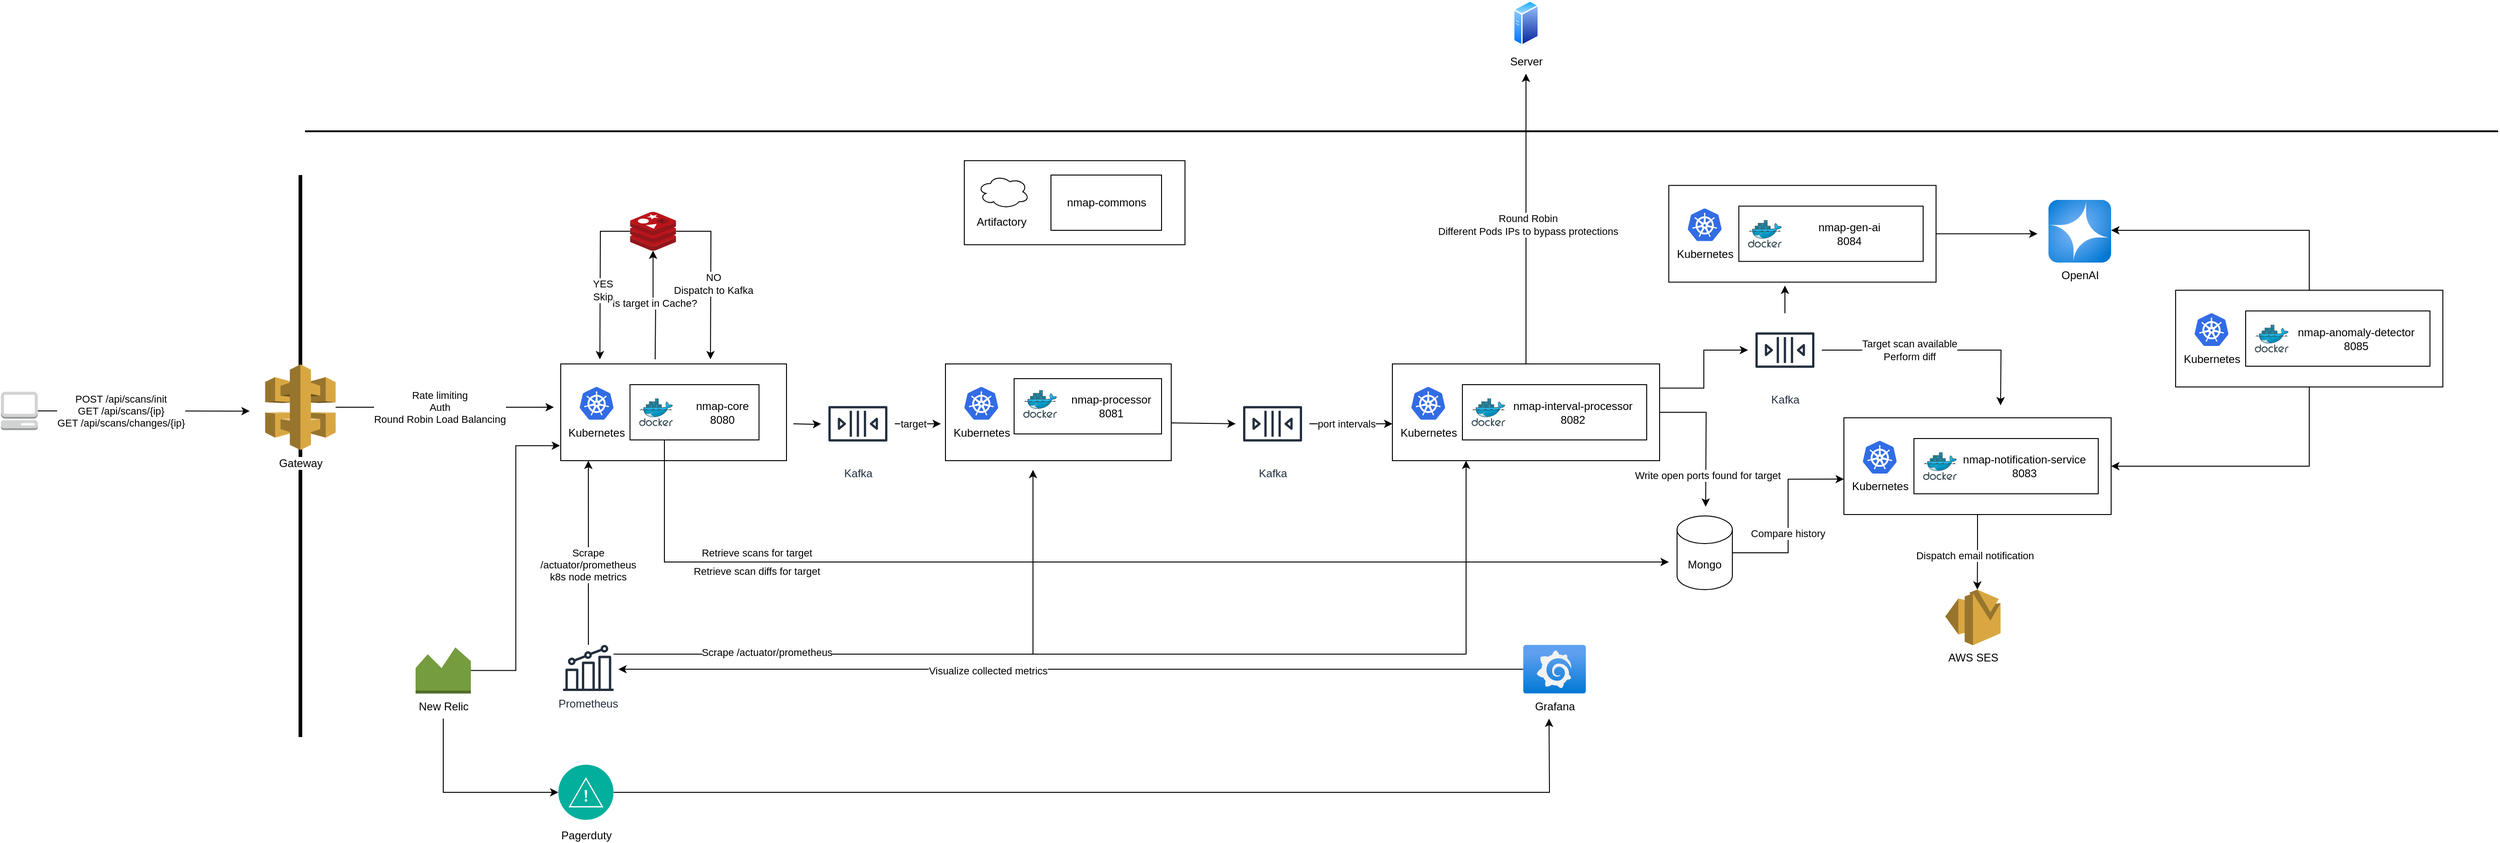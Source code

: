 <mxfile version="24.7.12">
  <diagram name="Page-1" id="H6EVj93TP5LSN7sQjseC">
    <mxGraphModel dx="2715" dy="2173" grid="1" gridSize="10" guides="1" tooltips="1" connect="1" arrows="1" fold="1" page="1" pageScale="1" pageWidth="850" pageHeight="1100" math="0" shadow="0">
      <root>
        <mxCell id="0" />
        <mxCell id="1" parent="0" />
        <mxCell id="ShzP8JKQuJZopQH4Iz1a-75" value="" style="rounded=0;whiteSpace=wrap;html=1;" parent="1" vertex="1">
          <mxGeometry x="625.45" y="24.38" width="239.5" height="91.25" as="geometry" />
        </mxCell>
        <mxCell id="ShzP8JKQuJZopQH4Iz1a-60" style="edgeStyle=orthogonalEdgeStyle;rounded=0;orthogonalLoop=1;jettySize=auto;html=1;" parent="1" source="ShzP8JKQuJZopQH4Iz1a-42" edge="1">
          <mxGeometry relative="1" as="geometry">
            <mxPoint x="1430.0" y="400.0" as="targetPoint" />
          </mxGeometry>
        </mxCell>
        <mxCell id="ShzP8JKQuJZopQH4Iz1a-61" value="Write open ports found for target" style="edgeLabel;html=1;align=center;verticalAlign=middle;resizable=0;points=[];" parent="ShzP8JKQuJZopQH4Iz1a-60" vertex="1" connectable="0">
          <mxGeometry x="0.557" y="2" relative="1" as="geometry">
            <mxPoint as="offset" />
          </mxGeometry>
        </mxCell>
        <mxCell id="ShzP8JKQuJZopQH4Iz1a-62" style="edgeStyle=orthogonalEdgeStyle;rounded=0;orthogonalLoop=1;jettySize=auto;html=1;exitX=1;exitY=0.25;exitDx=0;exitDy=0;" parent="1" source="ShzP8JKQuJZopQH4Iz1a-42" target="ShzP8JKQuJZopQH4Iz1a-45" edge="1">
          <mxGeometry relative="1" as="geometry" />
        </mxCell>
        <mxCell id="wbEDPbbbwmVBgvgnQJeC-2" style="edgeStyle=orthogonalEdgeStyle;rounded=0;orthogonalLoop=1;jettySize=auto;html=1;" edge="1" parent="1" source="ShzP8JKQuJZopQH4Iz1a-42">
          <mxGeometry relative="1" as="geometry">
            <mxPoint x="1235.0" y="-70" as="targetPoint" />
          </mxGeometry>
        </mxCell>
        <mxCell id="wbEDPbbbwmVBgvgnQJeC-3" value="Round Robin&lt;div&gt;Different Pods IPs to bypass protections&lt;/div&gt;" style="edgeLabel;html=1;align=center;verticalAlign=middle;resizable=0;points=[];" vertex="1" connectable="0" parent="wbEDPbbbwmVBgvgnQJeC-2">
          <mxGeometry x="-0.035" y="-2" relative="1" as="geometry">
            <mxPoint y="1" as="offset" />
          </mxGeometry>
        </mxCell>
        <mxCell id="ShzP8JKQuJZopQH4Iz1a-42" value="" style="rounded=0;whiteSpace=wrap;html=1;" parent="1" vertex="1">
          <mxGeometry x="1090" y="245" width="290" height="105" as="geometry" />
        </mxCell>
        <mxCell id="ShzP8JKQuJZopQH4Iz1a-43" value="Kubernetes" style="image;sketch=0;aspect=fixed;html=1;points=[];align=center;fontSize=12;image=img/lib/mscae/Kubernetes.svg;" parent="1" vertex="1">
          <mxGeometry x="1110.45" y="270" width="36.98" height="35.5" as="geometry" />
        </mxCell>
        <mxCell id="ShzP8JKQuJZopQH4Iz1a-32" value="" style="rounded=0;whiteSpace=wrap;html=1;" parent="1" vertex="1">
          <mxGeometry x="605" y="245.0" width="245" height="105" as="geometry" />
        </mxCell>
        <mxCell id="ShzP8JKQuJZopQH4Iz1a-33" value="Kubernetes" style="image;sketch=0;aspect=fixed;html=1;points=[];align=center;fontSize=12;image=img/lib/mscae/Kubernetes.svg;" parent="1" vertex="1">
          <mxGeometry x="625.45" y="270" width="36.98" height="35.5" as="geometry" />
        </mxCell>
        <mxCell id="ShzP8JKQuJZopQH4Iz1a-1" value="" style="rounded=0;whiteSpace=wrap;html=1;" parent="1" vertex="1">
          <mxGeometry x="187.5" y="245" width="245" height="105" as="geometry" />
        </mxCell>
        <mxCell id="DzzIl8uYCUMr-ir0u_mA-9" style="edgeStyle=orthogonalEdgeStyle;rounded=0;orthogonalLoop=1;jettySize=auto;html=1;" parent="1" target="DzzIl8uYCUMr-ir0u_mA-7" edge="1">
          <mxGeometry relative="1" as="geometry">
            <mxPoint x="440" y="310" as="sourcePoint" />
          </mxGeometry>
        </mxCell>
        <mxCell id="DzzIl8uYCUMr-ir0u_mA-39" style="edgeStyle=orthogonalEdgeStyle;rounded=0;orthogonalLoop=1;jettySize=auto;html=1;" parent="1" target="DzzIl8uYCUMr-ir0u_mA-35" edge="1">
          <mxGeometry relative="1" as="geometry">
            <mxPoint x="290" y="240" as="sourcePoint" />
          </mxGeometry>
        </mxCell>
        <mxCell id="DzzIl8uYCUMr-ir0u_mA-40" value="Is target in Cache?" style="edgeLabel;html=1;align=center;verticalAlign=middle;resizable=0;points=[];" parent="DzzIl8uYCUMr-ir0u_mA-39" vertex="1" connectable="0">
          <mxGeometry x="0.058" y="-1" relative="1" as="geometry">
            <mxPoint as="offset" />
          </mxGeometry>
        </mxCell>
        <mxCell id="DzzIl8uYCUMr-ir0u_mA-1" value="" style="rounded=0;whiteSpace=wrap;html=1;" parent="1" vertex="1">
          <mxGeometry x="262.68" y="267.5" width="140" height="60" as="geometry" />
        </mxCell>
        <mxCell id="DzzIl8uYCUMr-ir0u_mA-2" value="" style="image;sketch=0;aspect=fixed;html=1;points=[];align=center;fontSize=12;image=img/lib/mscae/Docker.svg;" parent="1" vertex="1">
          <mxGeometry x="272.68" y="282.5" width="36.59" height="30" as="geometry" />
        </mxCell>
        <mxCell id="DzzIl8uYCUMr-ir0u_mA-3" value="nmap-core&lt;br&gt;8080" style="text;html=1;align=center;verticalAlign=middle;whiteSpace=wrap;rounded=0;" parent="1" vertex="1">
          <mxGeometry x="332.68" y="282.5" width="60" height="30" as="geometry" />
        </mxCell>
        <mxCell id="ShzP8JKQuJZopQH4Iz1a-8" style="edgeStyle=orthogonalEdgeStyle;rounded=0;orthogonalLoop=1;jettySize=auto;html=1;" parent="1" target="ShzP8JKQuJZopQH4Iz1a-7" edge="1">
          <mxGeometry relative="1" as="geometry">
            <mxPoint x="850" y="310" as="targetPoint" />
            <mxPoint x="850" y="309" as="sourcePoint" />
          </mxGeometry>
        </mxCell>
        <mxCell id="DzzIl8uYCUMr-ir0u_mA-4" value="" style="rounded=0;whiteSpace=wrap;html=1;" parent="1" vertex="1">
          <mxGeometry x="679.5" y="260.98" width="160" height="60" as="geometry" />
        </mxCell>
        <mxCell id="DzzIl8uYCUMr-ir0u_mA-5" value="" style="image;sketch=0;aspect=fixed;html=1;points=[];align=center;fontSize=12;image=img/lib/mscae/Docker.svg;" parent="1" vertex="1">
          <mxGeometry x="689.5" y="273.48" width="36.59" height="30" as="geometry" />
        </mxCell>
        <mxCell id="DzzIl8uYCUMr-ir0u_mA-6" value="nmap-processor&lt;br&gt;8081" style="text;html=1;align=center;verticalAlign=middle;whiteSpace=wrap;rounded=0;" parent="1" vertex="1">
          <mxGeometry x="739.5" y="275.98" width="90" height="30" as="geometry" />
        </mxCell>
        <mxCell id="DzzIl8uYCUMr-ir0u_mA-10" style="edgeStyle=orthogonalEdgeStyle;rounded=0;orthogonalLoop=1;jettySize=auto;html=1;" parent="1" source="DzzIl8uYCUMr-ir0u_mA-7" edge="1">
          <mxGeometry relative="1" as="geometry">
            <mxPoint x="600" y="310" as="targetPoint" />
          </mxGeometry>
        </mxCell>
        <mxCell id="DzzIl8uYCUMr-ir0u_mA-28" value="target" style="edgeLabel;html=1;align=center;verticalAlign=middle;resizable=0;points=[];" parent="DzzIl8uYCUMr-ir0u_mA-10" vertex="1" connectable="0">
          <mxGeometry x="-0.2" relative="1" as="geometry">
            <mxPoint as="offset" />
          </mxGeometry>
        </mxCell>
        <mxCell id="DzzIl8uYCUMr-ir0u_mA-7" value="Kafka" style="sketch=0;outlineConnect=0;fontColor=#232F3E;gradientColor=none;strokeColor=#232F3E;fillColor=#ffffff;dashed=0;verticalLabelPosition=bottom;verticalAlign=top;align=center;html=1;fontSize=12;fontStyle=0;aspect=fixed;shape=mxgraph.aws4.resourceIcon;resIcon=mxgraph.aws4.queue;" parent="1" vertex="1">
          <mxGeometry x="470" y="270" width="80" height="80" as="geometry" />
        </mxCell>
        <mxCell id="DzzIl8uYCUMr-ir0u_mA-32" style="edgeStyle=orthogonalEdgeStyle;rounded=0;orthogonalLoop=1;jettySize=auto;html=1;" parent="1" source="DzzIl8uYCUMr-ir0u_mA-11" edge="1">
          <mxGeometry relative="1" as="geometry">
            <mxPoint x="-150" y="296.23" as="targetPoint" />
          </mxGeometry>
        </mxCell>
        <mxCell id="DzzIl8uYCUMr-ir0u_mA-34" value="POST /api/scans/init&lt;br&gt;GET /api/scans/{ip}&lt;br&gt;GET /api/scans/changes/{ip}" style="edgeLabel;html=1;align=center;verticalAlign=middle;resizable=0;points=[];" parent="DzzIl8uYCUMr-ir0u_mA-32" vertex="1" connectable="0">
          <mxGeometry x="-0.265" relative="1" as="geometry">
            <mxPoint x="5" as="offset" />
          </mxGeometry>
        </mxCell>
        <mxCell id="DzzIl8uYCUMr-ir0u_mA-11" value="" style="outlineConnect=0;dashed=0;verticalLabelPosition=bottom;verticalAlign=top;align=center;html=1;shape=mxgraph.aws3.management_console;fillColor=#D2D3D3;gradientColor=none;" parent="1" vertex="1">
          <mxGeometry x="-420" y="275.23" width="40" height="41.5" as="geometry" />
        </mxCell>
        <mxCell id="DzzIl8uYCUMr-ir0u_mA-12" value="Mongo" style="shape=cylinder3;whiteSpace=wrap;html=1;boundedLbl=1;backgroundOutline=1;size=15;" parent="1" vertex="1">
          <mxGeometry x="1398.94" y="410" width="60" height="80" as="geometry" />
        </mxCell>
        <mxCell id="DzzIl8uYCUMr-ir0u_mA-29" style="edgeStyle=orthogonalEdgeStyle;rounded=0;orthogonalLoop=1;jettySize=auto;html=1;" parent="1" source="DzzIl8uYCUMr-ir0u_mA-1" edge="1">
          <mxGeometry relative="1" as="geometry">
            <Array as="points">
              <mxPoint x="300" y="460" />
            </Array>
            <mxPoint x="1390" y="460" as="targetPoint" />
          </mxGeometry>
        </mxCell>
        <mxCell id="DzzIl8uYCUMr-ir0u_mA-30" value="Retrieve scans for target" style="edgeLabel;html=1;align=center;verticalAlign=middle;resizable=0;points=[];" parent="DzzIl8uYCUMr-ir0u_mA-29" vertex="1" connectable="0">
          <mxGeometry x="-0.635" y="-2" relative="1" as="geometry">
            <mxPoint x="9" y="-12" as="offset" />
          </mxGeometry>
        </mxCell>
        <mxCell id="DzzIl8uYCUMr-ir0u_mA-31" value="Retrieve scan diffs for target" style="edgeLabel;html=1;align=center;verticalAlign=middle;resizable=0;points=[];" parent="DzzIl8uYCUMr-ir0u_mA-29" vertex="1" connectable="0">
          <mxGeometry x="-0.439" y="-1" relative="1" as="geometry">
            <mxPoint x="-111" y="9" as="offset" />
          </mxGeometry>
        </mxCell>
        <mxCell id="DzzIl8uYCUMr-ir0u_mA-41" style="edgeStyle=orthogonalEdgeStyle;rounded=0;orthogonalLoop=1;jettySize=auto;html=1;" parent="1" source="DzzIl8uYCUMr-ir0u_mA-35" edge="1">
          <mxGeometry relative="1" as="geometry">
            <mxPoint x="350" y="240" as="targetPoint" />
          </mxGeometry>
        </mxCell>
        <mxCell id="DzzIl8uYCUMr-ir0u_mA-42" value="NO&lt;br&gt;Dispatch to Kafka" style="edgeLabel;html=1;align=center;verticalAlign=middle;resizable=0;points=[];" parent="DzzIl8uYCUMr-ir0u_mA-41" vertex="1" connectable="0">
          <mxGeometry x="0.077" y="2" relative="1" as="geometry">
            <mxPoint as="offset" />
          </mxGeometry>
        </mxCell>
        <mxCell id="DzzIl8uYCUMr-ir0u_mA-43" style="edgeStyle=orthogonalEdgeStyle;rounded=0;orthogonalLoop=1;jettySize=auto;html=1;" parent="1" source="DzzIl8uYCUMr-ir0u_mA-35" edge="1">
          <mxGeometry relative="1" as="geometry">
            <mxPoint x="230" y="240" as="targetPoint" />
          </mxGeometry>
        </mxCell>
        <mxCell id="DzzIl8uYCUMr-ir0u_mA-44" value="YES&lt;br&gt;Skip" style="edgeLabel;html=1;align=center;verticalAlign=middle;resizable=0;points=[];" parent="DzzIl8uYCUMr-ir0u_mA-43" vertex="1" connectable="0">
          <mxGeometry x="0.119" y="2" relative="1" as="geometry">
            <mxPoint as="offset" />
          </mxGeometry>
        </mxCell>
        <mxCell id="DzzIl8uYCUMr-ir0u_mA-35" value="" style="image;sketch=0;aspect=fixed;html=1;points=[];align=center;fontSize=12;image=img/lib/mscae/Cache_Redis_Product.svg;" parent="1" vertex="1">
          <mxGeometry x="262.68" y="80" width="50" height="42" as="geometry" />
        </mxCell>
        <mxCell id="DzzIl8uYCUMr-ir0u_mA-46" style="edgeStyle=orthogonalEdgeStyle;rounded=0;orthogonalLoop=1;jettySize=auto;html=1;" parent="1" source="DzzIl8uYCUMr-ir0u_mA-45" edge="1">
          <mxGeometry relative="1" as="geometry">
            <mxPoint x="217.465" y="350" as="targetPoint" />
          </mxGeometry>
        </mxCell>
        <mxCell id="DzzIl8uYCUMr-ir0u_mA-47" value="Scrape&lt;br&gt;/actuator/prometheus&lt;br&gt;k8s node metrics" style="edgeLabel;html=1;align=center;verticalAlign=middle;resizable=0;points=[];" parent="DzzIl8uYCUMr-ir0u_mA-46" vertex="1" connectable="0">
          <mxGeometry x="-0.115" y="1" relative="1" as="geometry">
            <mxPoint y="1" as="offset" />
          </mxGeometry>
        </mxCell>
        <mxCell id="ShzP8JKQuJZopQH4Iz1a-29" style="edgeStyle=orthogonalEdgeStyle;rounded=0;orthogonalLoop=1;jettySize=auto;html=1;" parent="1" source="DzzIl8uYCUMr-ir0u_mA-45" edge="1">
          <mxGeometry relative="1" as="geometry">
            <mxPoint x="700" y="360" as="targetPoint" />
            <Array as="points">
              <mxPoint x="700" y="560" />
            </Array>
          </mxGeometry>
        </mxCell>
        <mxCell id="ShzP8JKQuJZopQH4Iz1a-30" style="edgeStyle=orthogonalEdgeStyle;rounded=0;orthogonalLoop=1;jettySize=auto;html=1;" parent="1" source="DzzIl8uYCUMr-ir0u_mA-45" edge="1">
          <mxGeometry relative="1" as="geometry">
            <mxPoint x="1170" y="350" as="targetPoint" />
            <Array as="points">
              <mxPoint x="1170" y="560" />
              <mxPoint x="1170" y="520" />
            </Array>
          </mxGeometry>
        </mxCell>
        <mxCell id="ShzP8JKQuJZopQH4Iz1a-31" value="Scrape /actuator/prometheus" style="edgeLabel;html=1;align=center;verticalAlign=middle;resizable=0;points=[];" parent="ShzP8JKQuJZopQH4Iz1a-30" vertex="1" connectable="0">
          <mxGeometry x="-0.708" y="2" relative="1" as="geometry">
            <mxPoint as="offset" />
          </mxGeometry>
        </mxCell>
        <mxCell id="DzzIl8uYCUMr-ir0u_mA-45" value="Prometheus" style="sketch=0;outlineConnect=0;fontColor=#232F3E;gradientColor=none;fillColor=#232F3D;strokeColor=none;dashed=0;verticalLabelPosition=bottom;verticalAlign=top;align=center;html=1;fontSize=12;fontStyle=0;aspect=fixed;pointerEvents=1;shape=mxgraph.aws4.metrics;" parent="1" vertex="1">
          <mxGeometry x="190" y="550" width="54.93" height="50" as="geometry" />
        </mxCell>
        <mxCell id="DzzIl8uYCUMr-ir0u_mA-49" style="edgeStyle=orthogonalEdgeStyle;rounded=0;orthogonalLoop=1;jettySize=auto;html=1;" parent="1" source="DzzIl8uYCUMr-ir0u_mA-48" edge="1">
          <mxGeometry relative="1" as="geometry">
            <mxPoint x="250" y="576.4" as="targetPoint" />
          </mxGeometry>
        </mxCell>
        <mxCell id="DzzIl8uYCUMr-ir0u_mA-50" value="Visualize collected metrics" style="edgeLabel;html=1;align=center;verticalAlign=middle;resizable=0;points=[];" parent="DzzIl8uYCUMr-ir0u_mA-49" vertex="1" connectable="0">
          <mxGeometry x="0.184" y="1" relative="1" as="geometry">
            <mxPoint as="offset" />
          </mxGeometry>
        </mxCell>
        <mxCell id="DzzIl8uYCUMr-ir0u_mA-48" value="Grafana" style="image;aspect=fixed;html=1;points=[];align=center;fontSize=12;image=img/lib/azure2/other/Grafana.svg;" parent="1" vertex="1">
          <mxGeometry x="1232" y="550" width="68" height="52.8" as="geometry" />
        </mxCell>
        <mxCell id="ShzP8JKQuJZopQH4Iz1a-2" value="Kubernetes" style="image;sketch=0;aspect=fixed;html=1;points=[];align=center;fontSize=12;image=img/lib/mscae/Kubernetes.svg;" parent="1" vertex="1">
          <mxGeometry x="207.95" y="270" width="36.98" height="35.5" as="geometry" />
        </mxCell>
        <mxCell id="ShzP8JKQuJZopQH4Iz1a-4" value="" style="rounded=0;whiteSpace=wrap;html=1;" parent="1" vertex="1">
          <mxGeometry x="1166" y="267.5" width="200" height="60" as="geometry" />
        </mxCell>
        <mxCell id="ShzP8JKQuJZopQH4Iz1a-5" value="" style="image;sketch=0;aspect=fixed;html=1;points=[];align=center;fontSize=12;image=img/lib/mscae/Docker.svg;" parent="1" vertex="1">
          <mxGeometry x="1176" y="282.5" width="36.59" height="30" as="geometry" />
        </mxCell>
        <mxCell id="ShzP8JKQuJZopQH4Iz1a-6" value="nmap-interval-processor&lt;br&gt;8082" style="text;html=1;align=center;verticalAlign=middle;whiteSpace=wrap;rounded=0;" parent="1" vertex="1">
          <mxGeometry x="1216" y="282.5" width="140" height="30" as="geometry" />
        </mxCell>
        <mxCell id="ShzP8JKQuJZopQH4Iz1a-18" style="edgeStyle=orthogonalEdgeStyle;rounded=0;orthogonalLoop=1;jettySize=auto;html=1;" parent="1" source="ShzP8JKQuJZopQH4Iz1a-7" edge="1">
          <mxGeometry relative="1" as="geometry">
            <mxPoint x="1090" y="310" as="targetPoint" />
          </mxGeometry>
        </mxCell>
        <mxCell id="ShzP8JKQuJZopQH4Iz1a-19" value="port intervals" style="edgeLabel;html=1;align=center;verticalAlign=middle;resizable=0;points=[];" parent="ShzP8JKQuJZopQH4Iz1a-18" vertex="1" connectable="0">
          <mxGeometry x="-0.451" y="-1" relative="1" as="geometry">
            <mxPoint x="15" y="-1" as="offset" />
          </mxGeometry>
        </mxCell>
        <mxCell id="ShzP8JKQuJZopQH4Iz1a-7" value="Kafka" style="sketch=0;outlineConnect=0;fontColor=#232F3E;gradientColor=none;strokeColor=#232F3E;fillColor=#ffffff;dashed=0;verticalLabelPosition=bottom;verticalAlign=top;align=center;html=1;fontSize=12;fontStyle=0;aspect=fixed;shape=mxgraph.aws4.resourceIcon;resIcon=mxgraph.aws4.queue;" parent="1" vertex="1">
          <mxGeometry x="920" y="270" width="80" height="80" as="geometry" />
        </mxCell>
        <mxCell id="ShzP8JKQuJZopQH4Iz1a-26" style="edgeStyle=orthogonalEdgeStyle;rounded=0;orthogonalLoop=1;jettySize=auto;html=1;" parent="1" source="ShzP8JKQuJZopQH4Iz1a-22" edge="1">
          <mxGeometry relative="1" as="geometry">
            <mxPoint x="1260" y="630" as="targetPoint" />
          </mxGeometry>
        </mxCell>
        <mxCell id="ShzP8JKQuJZopQH4Iz1a-22" value="&lt;font color=&quot;#000000&quot;&gt;Pagerduty&lt;/font&gt;" style="image;aspect=fixed;perimeter=ellipsePerimeter;html=1;align=center;shadow=0;dashed=0;fontColor=#4277BB;labelBackgroundColor=default;fontSize=12;spacingTop=3;image=img/lib/ibm/management/alert_notification.svg;" parent="1" vertex="1">
          <mxGeometry x="184.93" y="680" width="60" height="60" as="geometry" />
        </mxCell>
        <mxCell id="ShzP8JKQuJZopQH4Iz1a-24" style="edgeStyle=orthogonalEdgeStyle;rounded=0;orthogonalLoop=1;jettySize=auto;html=1;entryX=0;entryY=0.5;entryDx=0;entryDy=0;" parent="1" target="ShzP8JKQuJZopQH4Iz1a-22" edge="1">
          <mxGeometry relative="1" as="geometry">
            <mxPoint x="60" y="630" as="sourcePoint" />
            <Array as="points">
              <mxPoint x="60" y="710" />
            </Array>
          </mxGeometry>
        </mxCell>
        <mxCell id="ShzP8JKQuJZopQH4Iz1a-23" value="New Relic" style="outlineConnect=0;dashed=0;verticalLabelPosition=bottom;verticalAlign=top;align=center;html=1;shape=mxgraph.aws3.monitoring;fillColor=#759C3E;gradientColor=none;" parent="1" vertex="1">
          <mxGeometry x="30" y="552.65" width="60" height="50.15" as="geometry" />
        </mxCell>
        <mxCell id="ShzP8JKQuJZopQH4Iz1a-28" style="edgeStyle=orthogonalEdgeStyle;rounded=0;orthogonalLoop=1;jettySize=auto;html=1;entryX=-0.003;entryY=0.845;entryDx=0;entryDy=0;entryPerimeter=0;" parent="1" source="ShzP8JKQuJZopQH4Iz1a-23" target="ShzP8JKQuJZopQH4Iz1a-1" edge="1">
          <mxGeometry relative="1" as="geometry" />
        </mxCell>
        <mxCell id="ShzP8JKQuJZopQH4Iz1a-63" style="edgeStyle=orthogonalEdgeStyle;rounded=0;orthogonalLoop=1;jettySize=auto;html=1;" parent="1" source="ShzP8JKQuJZopQH4Iz1a-45" edge="1">
          <mxGeometry relative="1" as="geometry">
            <mxPoint x="1516" y="160" as="targetPoint" />
          </mxGeometry>
        </mxCell>
        <mxCell id="ShzP8JKQuJZopQH4Iz1a-64" style="edgeStyle=orthogonalEdgeStyle;rounded=0;orthogonalLoop=1;jettySize=auto;html=1;" parent="1" source="ShzP8JKQuJZopQH4Iz1a-45" edge="1">
          <mxGeometry relative="1" as="geometry">
            <mxPoint x="1750" y="290" as="targetPoint" />
          </mxGeometry>
        </mxCell>
        <mxCell id="wbEDPbbbwmVBgvgnQJeC-7" value="Target scan available&lt;div&gt;Perform diff&lt;/div&gt;" style="edgeLabel;html=1;align=center;verticalAlign=middle;resizable=0;points=[];" vertex="1" connectable="0" parent="ShzP8JKQuJZopQH4Iz1a-64">
          <mxGeometry x="-0.693" y="3" relative="1" as="geometry">
            <mxPoint x="56" y="3" as="offset" />
          </mxGeometry>
        </mxCell>
        <mxCell id="ShzP8JKQuJZopQH4Iz1a-45" value="Kafka" style="sketch=0;outlineConnect=0;fontColor=#232F3E;gradientColor=none;strokeColor=#232F3E;fillColor=#ffffff;dashed=0;verticalLabelPosition=bottom;verticalAlign=top;align=center;html=1;fontSize=12;fontStyle=0;aspect=fixed;shape=mxgraph.aws4.resourceIcon;resIcon=mxgraph.aws4.queue;" parent="1" vertex="1">
          <mxGeometry x="1476" y="190" width="80" height="80" as="geometry" />
        </mxCell>
        <mxCell id="ShzP8JKQuJZopQH4Iz1a-70" style="edgeStyle=orthogonalEdgeStyle;rounded=0;orthogonalLoop=1;jettySize=auto;html=1;entryX=0.58;entryY=0;entryDx=0;entryDy=0;entryPerimeter=0;" parent="1" source="ShzP8JKQuJZopQH4Iz1a-47" target="ShzP8JKQuJZopQH4Iz1a-67" edge="1">
          <mxGeometry relative="1" as="geometry">
            <mxPoint x="1725" y="470" as="targetPoint" />
          </mxGeometry>
        </mxCell>
        <mxCell id="ShzP8JKQuJZopQH4Iz1a-71" value="Dispatch email notification" style="edgeLabel;html=1;align=center;verticalAlign=middle;resizable=0;points=[];" parent="ShzP8JKQuJZopQH4Iz1a-70" vertex="1" connectable="0">
          <mxGeometry x="0.091" y="-3" relative="1" as="geometry">
            <mxPoint as="offset" />
          </mxGeometry>
        </mxCell>
        <mxCell id="ShzP8JKQuJZopQH4Iz1a-47" value="" style="rounded=0;whiteSpace=wrap;html=1;" parent="1" vertex="1">
          <mxGeometry x="1580" y="303.48" width="290" height="105" as="geometry" />
        </mxCell>
        <mxCell id="ShzP8JKQuJZopQH4Iz1a-48" value="Kubernetes" style="image;sketch=0;aspect=fixed;html=1;points=[];align=center;fontSize=12;image=img/lib/mscae/Kubernetes.svg;" parent="1" vertex="1">
          <mxGeometry x="1600.45" y="328.48" width="36.98" height="35.5" as="geometry" />
        </mxCell>
        <mxCell id="ShzP8JKQuJZopQH4Iz1a-49" value="" style="rounded=0;whiteSpace=wrap;html=1;" parent="1" vertex="1">
          <mxGeometry x="1656" y="325.98" width="200" height="60" as="geometry" />
        </mxCell>
        <mxCell id="ShzP8JKQuJZopQH4Iz1a-50" value="" style="image;sketch=0;aspect=fixed;html=1;points=[];align=center;fontSize=12;image=img/lib/mscae/Docker.svg;" parent="1" vertex="1">
          <mxGeometry x="1666" y="340.98" width="36.59" height="30" as="geometry" />
        </mxCell>
        <mxCell id="ShzP8JKQuJZopQH4Iz1a-51" value="nmap-notification-service&lt;br&gt;8083" style="text;html=1;align=center;verticalAlign=middle;whiteSpace=wrap;rounded=0;" parent="1" vertex="1">
          <mxGeometry x="1706" y="340.98" width="140" height="30" as="geometry" />
        </mxCell>
        <mxCell id="ShzP8JKQuJZopQH4Iz1a-73" style="edgeStyle=orthogonalEdgeStyle;rounded=0;orthogonalLoop=1;jettySize=auto;html=1;" parent="1" source="ShzP8JKQuJZopQH4Iz1a-52" edge="1">
          <mxGeometry relative="1" as="geometry">
            <mxPoint x="1790" y="103.75" as="targetPoint" />
          </mxGeometry>
        </mxCell>
        <mxCell id="ShzP8JKQuJZopQH4Iz1a-52" value="" style="rounded=0;whiteSpace=wrap;html=1;" parent="1" vertex="1">
          <mxGeometry x="1390" y="51.25" width="290" height="105" as="geometry" />
        </mxCell>
        <mxCell id="ShzP8JKQuJZopQH4Iz1a-53" value="Kubernetes" style="image;sketch=0;aspect=fixed;html=1;points=[];align=center;fontSize=12;image=img/lib/mscae/Kubernetes.svg;" parent="1" vertex="1">
          <mxGeometry x="1410.45" y="76.25" width="36.98" height="35.5" as="geometry" />
        </mxCell>
        <mxCell id="ShzP8JKQuJZopQH4Iz1a-54" value="" style="rounded=0;whiteSpace=wrap;html=1;" parent="1" vertex="1">
          <mxGeometry x="1466" y="73.75" width="200" height="60" as="geometry" />
        </mxCell>
        <mxCell id="ShzP8JKQuJZopQH4Iz1a-55" value="" style="image;sketch=0;aspect=fixed;html=1;points=[];align=center;fontSize=12;image=img/lib/mscae/Docker.svg;" parent="1" vertex="1">
          <mxGeometry x="1476" y="88.75" width="36.59" height="30" as="geometry" />
        </mxCell>
        <mxCell id="ShzP8JKQuJZopQH4Iz1a-56" value="nmap-gen-ai&lt;br&gt;8084" style="text;html=1;align=center;verticalAlign=middle;whiteSpace=wrap;rounded=0;" parent="1" vertex="1">
          <mxGeometry x="1516" y="88.75" width="140" height="30" as="geometry" />
        </mxCell>
        <mxCell id="ShzP8JKQuJZopQH4Iz1a-67" value="AWS SES" style="outlineConnect=0;dashed=0;verticalLabelPosition=bottom;verticalAlign=top;align=center;html=1;shape=mxgraph.aws3.ses;fillColor=#D9A741;gradientColor=none;" parent="1" vertex="1">
          <mxGeometry x="1690" y="490" width="60" height="60.35" as="geometry" />
        </mxCell>
        <mxCell id="ShzP8JKQuJZopQH4Iz1a-68" style="edgeStyle=orthogonalEdgeStyle;rounded=0;orthogonalLoop=1;jettySize=auto;html=1;entryX=0;entryY=0.634;entryDx=0;entryDy=0;entryPerimeter=0;" parent="1" source="DzzIl8uYCUMr-ir0u_mA-12" target="ShzP8JKQuJZopQH4Iz1a-47" edge="1">
          <mxGeometry relative="1" as="geometry" />
        </mxCell>
        <mxCell id="ShzP8JKQuJZopQH4Iz1a-69" value="Compare history" style="edgeLabel;html=1;align=center;verticalAlign=middle;resizable=0;points=[];" parent="ShzP8JKQuJZopQH4Iz1a-68" vertex="1" connectable="0">
          <mxGeometry x="-0.183" y="1" relative="1" as="geometry">
            <mxPoint as="offset" />
          </mxGeometry>
        </mxCell>
        <mxCell id="ShzP8JKQuJZopQH4Iz1a-72" value="OpenAI" style="image;aspect=fixed;html=1;points=[];align=center;fontSize=12;image=img/lib/azure2/ai_machine_learning/Azure_OpenAI.svg;" parent="1" vertex="1">
          <mxGeometry x="1802" y="67" width="68" height="68" as="geometry" />
        </mxCell>
        <mxCell id="ShzP8JKQuJZopQH4Iz1a-74" value="nmap-commons" style="rounded=0;whiteSpace=wrap;html=1;" parent="1" vertex="1">
          <mxGeometry x="719.5" y="40" width="120" height="60" as="geometry" />
        </mxCell>
        <mxCell id="ShzP8JKQuJZopQH4Iz1a-76" value="" style="ellipse;shape=cloud;whiteSpace=wrap;html=1;" parent="1" vertex="1">
          <mxGeometry x="640" y="40" width="55.95" height="36.25" as="geometry" />
        </mxCell>
        <mxCell id="ShzP8JKQuJZopQH4Iz1a-77" value="Artifactory" style="text;html=1;align=center;verticalAlign=middle;whiteSpace=wrap;rounded=0;" parent="1" vertex="1">
          <mxGeometry x="635.95" y="76.25" width="60" height="30" as="geometry" />
        </mxCell>
        <mxCell id="ShzP8JKQuJZopQH4Iz1a-78" value="" style="line;strokeWidth=4;direction=south;html=1;perimeter=backbonePerimeter;points=[];outlineConnect=0;" parent="1" vertex="1">
          <mxGeometry x="-100" y="40" width="10" height="610" as="geometry" />
        </mxCell>
        <mxCell id="ShzP8JKQuJZopQH4Iz1a-81" style="edgeStyle=orthogonalEdgeStyle;rounded=0;orthogonalLoop=1;jettySize=auto;html=1;" parent="1" source="ShzP8JKQuJZopQH4Iz1a-79" edge="1">
          <mxGeometry relative="1" as="geometry">
            <mxPoint x="180" y="292" as="targetPoint" />
          </mxGeometry>
        </mxCell>
        <mxCell id="ShzP8JKQuJZopQH4Iz1a-82" value="Rate limiting&lt;div&gt;Auth&lt;/div&gt;&lt;div&gt;Round Robin Load Balancing&lt;/div&gt;" style="edgeLabel;html=1;align=center;verticalAlign=middle;resizable=0;points=[];" parent="ShzP8JKQuJZopQH4Iz1a-81" vertex="1" connectable="0">
          <mxGeometry x="-0.056" relative="1" as="geometry">
            <mxPoint as="offset" />
          </mxGeometry>
        </mxCell>
        <mxCell id="ShzP8JKQuJZopQH4Iz1a-79" value="&lt;span style=&quot;background-color: rgb(255, 255, 255);&quot;&gt;Gateway&lt;/span&gt;" style="outlineConnect=0;dashed=0;verticalLabelPosition=bottom;verticalAlign=top;align=center;html=1;shape=mxgraph.aws3.api_gateway;fillColor=#D9A741;gradientColor=none;" parent="1" vertex="1">
          <mxGeometry x="-133.25" y="245.5" width="76.5" height="93" as="geometry" />
        </mxCell>
        <mxCell id="ShzP8JKQuJZopQH4Iz1a-92" style="edgeStyle=orthogonalEdgeStyle;rounded=0;orthogonalLoop=1;jettySize=auto;html=1;entryX=1;entryY=0.5;entryDx=0;entryDy=0;" parent="1" source="ShzP8JKQuJZopQH4Iz1a-85" target="ShzP8JKQuJZopQH4Iz1a-47" edge="1">
          <mxGeometry relative="1" as="geometry">
            <Array as="points">
              <mxPoint x="2085" y="356" />
            </Array>
          </mxGeometry>
        </mxCell>
        <mxCell id="ShzP8JKQuJZopQH4Iz1a-85" value="" style="rounded=0;whiteSpace=wrap;html=1;" parent="1" vertex="1">
          <mxGeometry x="1940" y="165" width="290" height="105" as="geometry" />
        </mxCell>
        <mxCell id="ShzP8JKQuJZopQH4Iz1a-86" value="Kubernetes" style="image;sketch=0;aspect=fixed;html=1;points=[];align=center;fontSize=12;image=img/lib/mscae/Kubernetes.svg;" parent="1" vertex="1">
          <mxGeometry x="1960.45" y="190" width="36.98" height="35.5" as="geometry" />
        </mxCell>
        <mxCell id="ShzP8JKQuJZopQH4Iz1a-87" value="" style="rounded=0;whiteSpace=wrap;html=1;" parent="1" vertex="1">
          <mxGeometry x="2016" y="187.5" width="200" height="60" as="geometry" />
        </mxCell>
        <mxCell id="ShzP8JKQuJZopQH4Iz1a-88" value="" style="image;sketch=0;aspect=fixed;html=1;points=[];align=center;fontSize=12;image=img/lib/mscae/Docker.svg;" parent="1" vertex="1">
          <mxGeometry x="2026" y="202.5" width="36.59" height="30" as="geometry" />
        </mxCell>
        <mxCell id="ShzP8JKQuJZopQH4Iz1a-89" value="nmap-anomaly-detector&lt;br&gt;8085" style="text;html=1;align=center;verticalAlign=middle;whiteSpace=wrap;rounded=0;" parent="1" vertex="1">
          <mxGeometry x="2066" y="202.5" width="140" height="30" as="geometry" />
        </mxCell>
        <mxCell id="ShzP8JKQuJZopQH4Iz1a-90" style="edgeStyle=orthogonalEdgeStyle;rounded=0;orthogonalLoop=1;jettySize=auto;html=1;entryX=1;entryY=0.485;entryDx=0;entryDy=0;entryPerimeter=0;" parent="1" source="ShzP8JKQuJZopQH4Iz1a-85" target="ShzP8JKQuJZopQH4Iz1a-72" edge="1">
          <mxGeometry relative="1" as="geometry">
            <Array as="points">
              <mxPoint x="2085" y="100" />
            </Array>
          </mxGeometry>
        </mxCell>
        <mxCell id="wbEDPbbbwmVBgvgnQJeC-1" value="Server" style="image;aspect=fixed;perimeter=ellipsePerimeter;html=1;align=center;shadow=0;dashed=0;spacingTop=3;image=img/lib/active_directory/generic_server.svg;" vertex="1" parent="1">
          <mxGeometry x="1221" y="-150" width="28.0" height="50" as="geometry" />
        </mxCell>
        <mxCell id="wbEDPbbbwmVBgvgnQJeC-6" value="" style="line;strokeWidth=2;html=1;" vertex="1" parent="1">
          <mxGeometry x="-90" y="-10" width="2380" height="5" as="geometry" />
        </mxCell>
      </root>
    </mxGraphModel>
  </diagram>
</mxfile>
